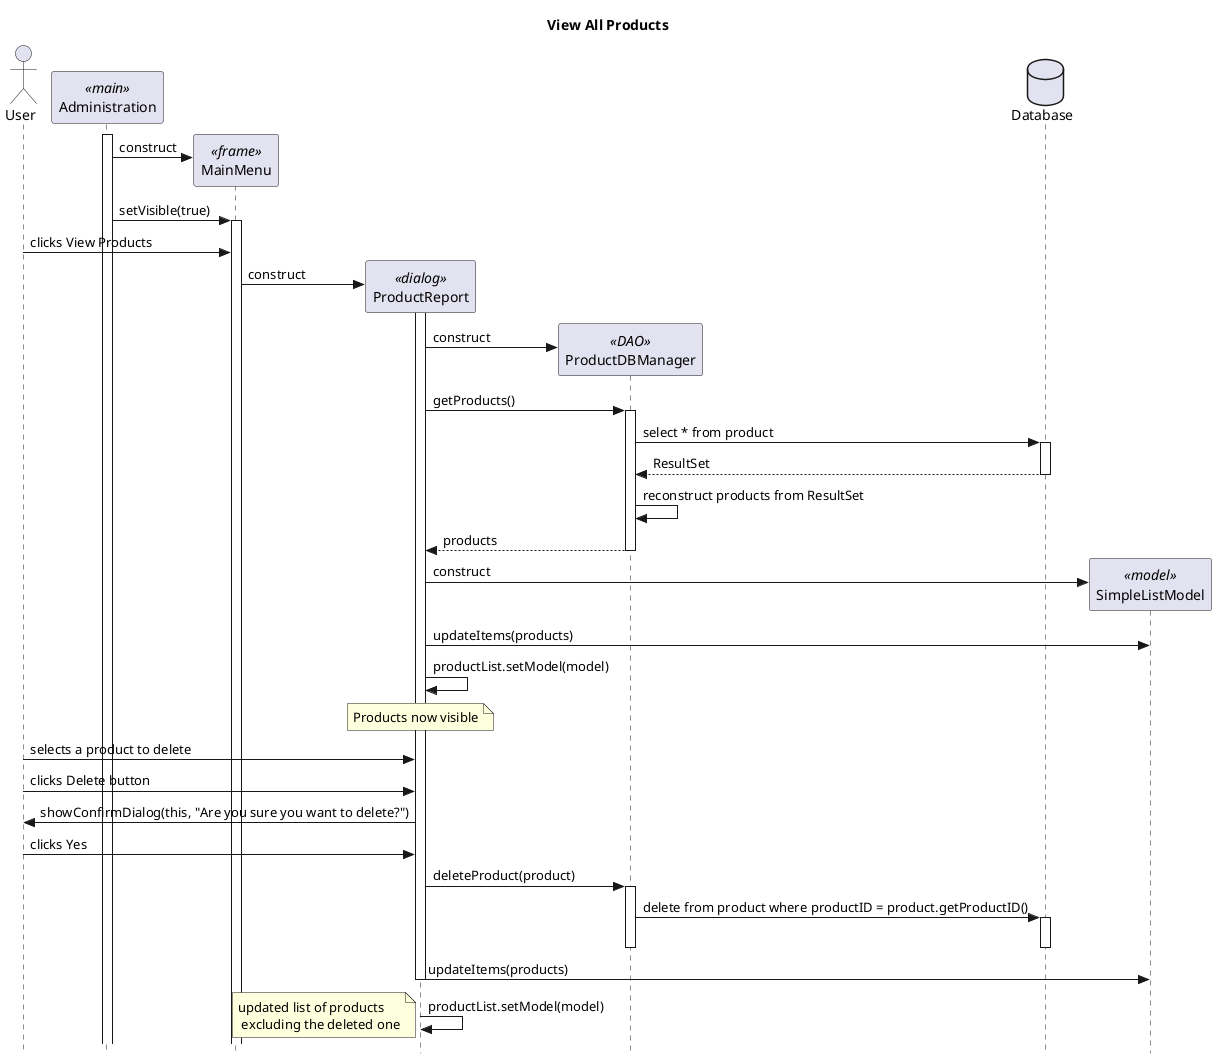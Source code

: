 @startuml

	skinparam {
		Style strictuml
	}
	 
	title View All Products
	 
	actor User as user
	participant "Administration" as main <<main>>
	main++
	
    create "MainMenu" as menu <<frame>>
    main -> menu : construct
    
    main -> menu: setVisible(true)
    menu++
    
    user -> menu: clicks View Products
    
    create "ProductReport" as dialog <<dialog>>
  
    
    menu -> dialog : construct
    dialog++

   'creates a Data Access Object
   create "ProductDBManager" as dao <<DAO>>
   dialog -> dao : construct
  
   dialog -> dao: getProducts()
   dao++
   
   database Database as project
   dao -> project++ : select * from product
   return ResultSet
   dao -> dao: reconstruct products from ResultSet
   return products
   
   
   
   'creates a SimpleListModel to help 
   create "SimpleListModel" as model <<model>>
   dialog -> model : construct
   
   dialog-> model : updateItems(products)
   
   
   dialog -> dialog : productList.setModel(model)
   note over dialog: Products now visible
   
   user -> dialog : selects a product to delete
   user -> dialog : clicks Delete button
   dialog -> user : showConfirmDialog(this, "Are you sure you want to delete?")
   user -> dialog : clicks Yes
   
   dialog -> dao++ : deleteProduct(product)
   dao-> project++: delete from product where productID = product.getProductID()
   dao--
   project--
   
   dialog -> model--: updateItems(products)
   dialog -> dialog: productList.setModel(model)
   
   
   note left: updated list of products\n excluding the deleted one
   
   
   
   


    
	@enduml

